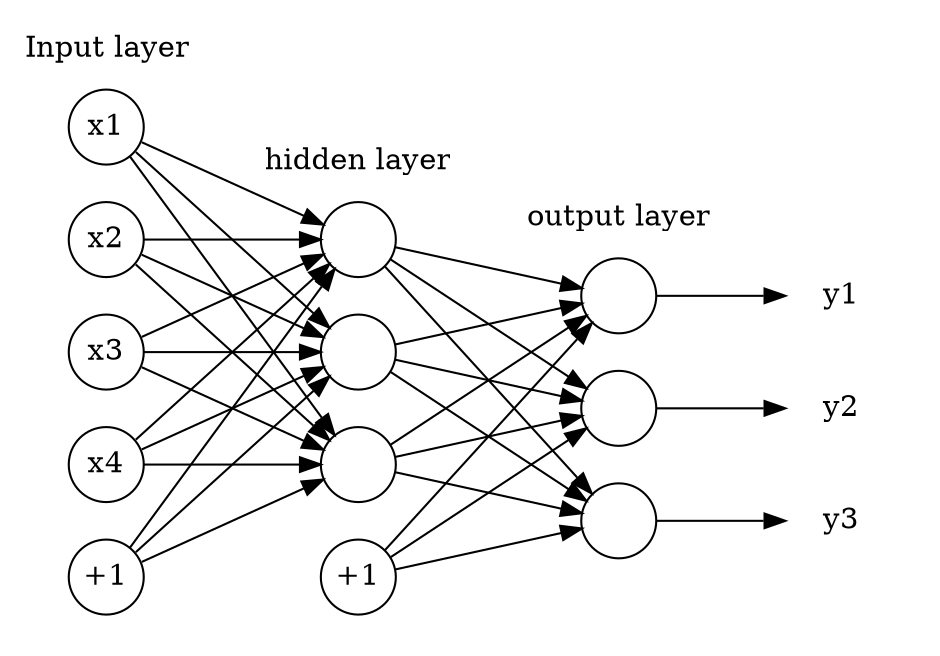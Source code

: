 digraph G {
  ordering="out";
        rankdir=LR
	splines=line

  node [fixedsize=true];

  subgraph cluster_0 {
		color=white;
		node [style=solid, shape=circle];
		b1 x1 x2 x3 x4 ;
		label = "Input layer";
	}

	subgraph cluster_1 {
		color=white;
		node [style=solid, shape=circle];
		a b c b2;
		label = "hidden layer";
	}

	subgraph cluster_2 {
		color=white;
		node [style=solid, shape=circle];
		o0 o1 o2;
		label="output layer";
	}

	subgraph cluster_3 {
		color=white;
		node [shape=none];
		u,v,w;
	}

        u [label="y2"];
        v [label="y3"];
        w [label="y1"];
        b1, b2 [label="+1"];
        o0,o1,o2,a,b,c [label=""]

        a,b,c,b2 -> o0,o1,o2;
        o0 -> u;
        o2 -> w;

        o1 -> v;




        x1 -> a,b,c;
        x2 -> a,b,c;
        x3 -> a,b,c;
        x4 -> a,b,c;
        b1 -> a,b,c;

}
